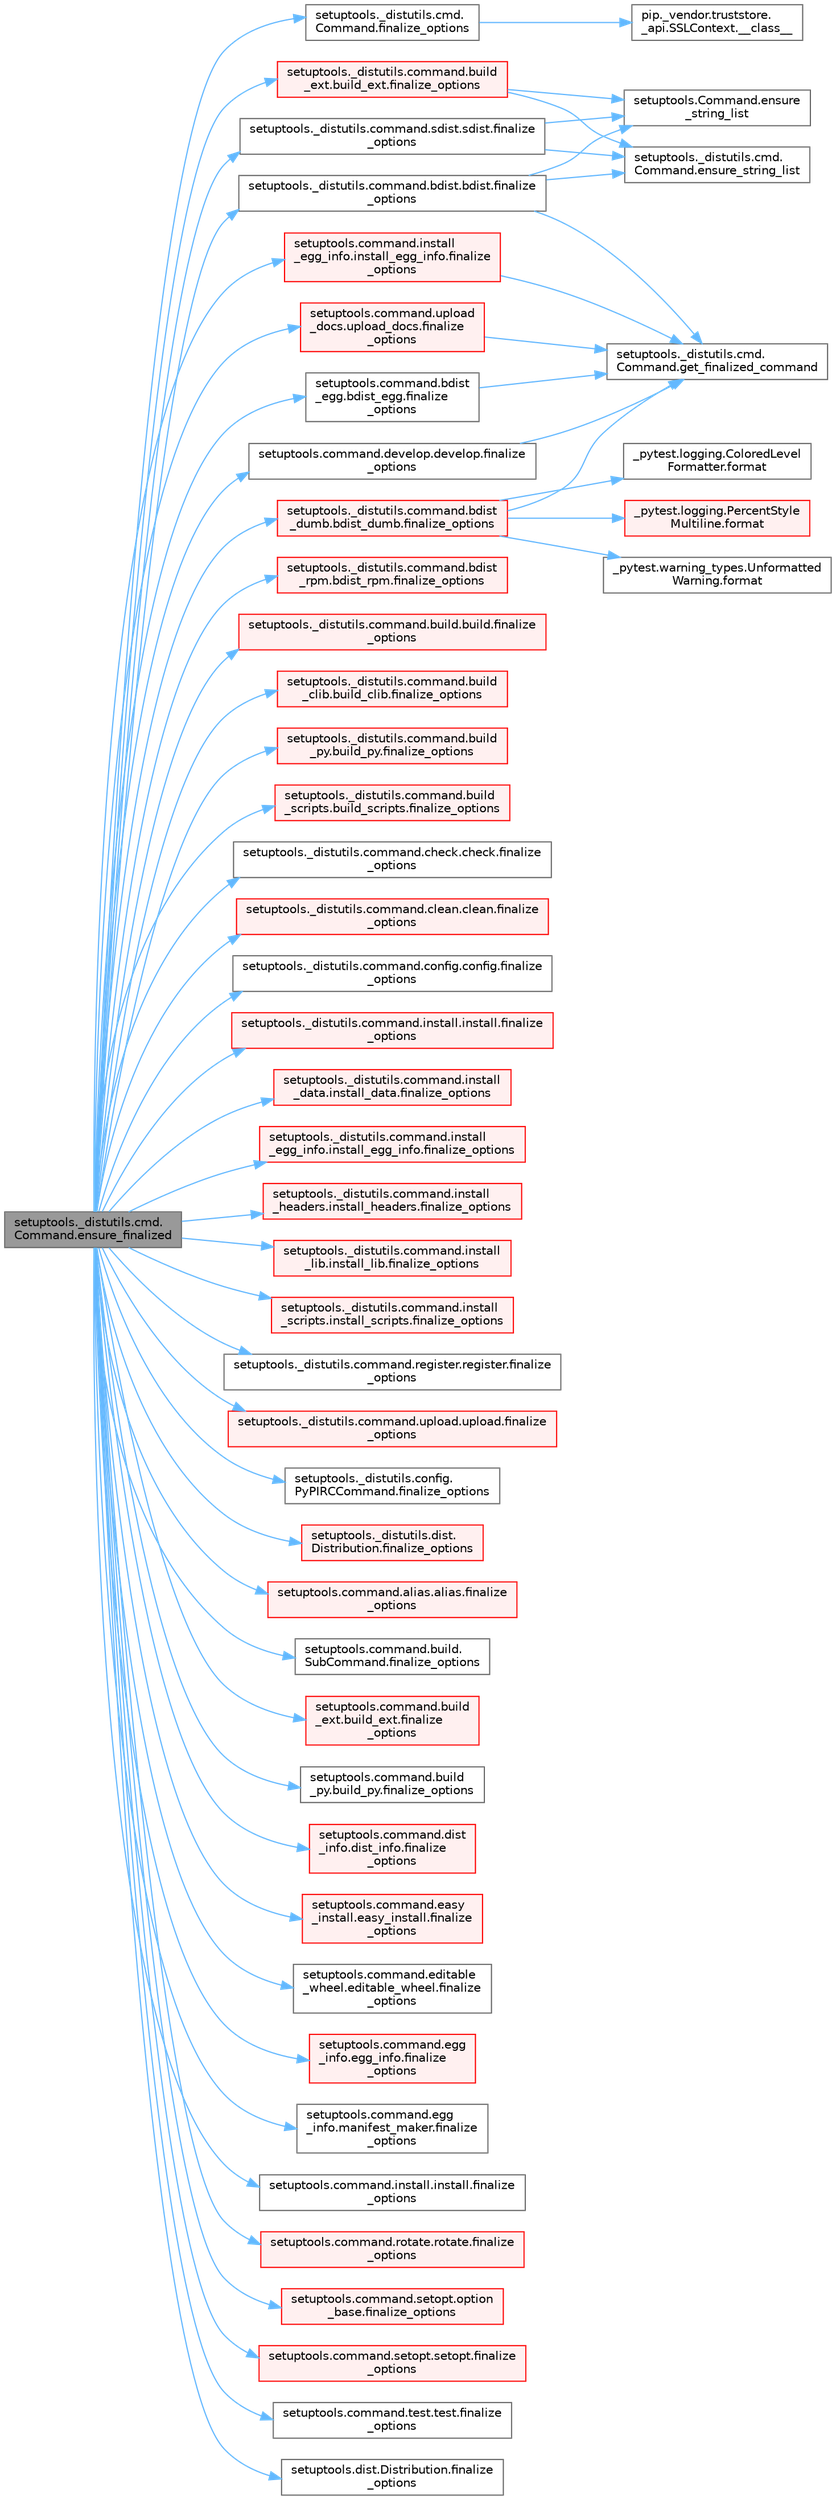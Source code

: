 digraph "setuptools._distutils.cmd.Command.ensure_finalized"
{
 // LATEX_PDF_SIZE
  bgcolor="transparent";
  edge [fontname=Helvetica,fontsize=10,labelfontname=Helvetica,labelfontsize=10];
  node [fontname=Helvetica,fontsize=10,shape=box,height=0.2,width=0.4];
  rankdir="LR";
  Node1 [id="Node000001",label="setuptools._distutils.cmd.\lCommand.ensure_finalized",height=0.2,width=0.4,color="gray40", fillcolor="grey60", style="filled", fontcolor="black",tooltip=" "];
  Node1 -> Node2 [id="edge1_Node000001_Node000002",color="steelblue1",style="solid",tooltip=" "];
  Node2 [id="Node000002",label="setuptools._distutils.cmd.\lCommand.finalize_options",height=0.2,width=0.4,color="grey40", fillcolor="white", style="filled",URL="$classsetuptools_1_1__distutils_1_1cmd_1_1_command.html#a0b4fc345da1a721f22fe4cdabfb05408",tooltip=" "];
  Node2 -> Node3 [id="edge2_Node000002_Node000003",color="steelblue1",style="solid",tooltip=" "];
  Node3 [id="Node000003",label="pip._vendor.truststore.\l_api.SSLContext.__class__",height=0.2,width=0.4,color="grey40", fillcolor="white", style="filled",URL="$classpip_1_1__vendor_1_1truststore_1_1__api_1_1_s_s_l_context.html#a530861514f31eabaa3f513557d6e66de",tooltip=" "];
  Node1 -> Node4 [id="edge3_Node000001_Node000004",color="steelblue1",style="solid",tooltip=" "];
  Node4 [id="Node000004",label="setuptools._distutils.command.bdist.bdist.finalize\l_options",height=0.2,width=0.4,color="grey40", fillcolor="white", style="filled",URL="$classsetuptools_1_1__distutils_1_1command_1_1bdist_1_1bdist.html#abd1eb06dffa03d07ecb401a96a41f225",tooltip=" "];
  Node4 -> Node5 [id="edge4_Node000004_Node000005",color="steelblue1",style="solid",tooltip=" "];
  Node5 [id="Node000005",label="setuptools._distutils.cmd.\lCommand.ensure_string_list",height=0.2,width=0.4,color="grey40", fillcolor="white", style="filled",URL="$classsetuptools_1_1__distutils_1_1cmd_1_1_command.html#a4f9dba7dbb3dfd26d21428f958ad17ed",tooltip=" "];
  Node4 -> Node6 [id="edge5_Node000004_Node000006",color="steelblue1",style="solid",tooltip=" "];
  Node6 [id="Node000006",label="setuptools.Command.ensure\l_string_list",height=0.2,width=0.4,color="grey40", fillcolor="white", style="filled",URL="$classsetuptools_1_1_command.html#a57ba07315c2c0694aeea3b4d17d94bf7",tooltip=" "];
  Node4 -> Node7 [id="edge6_Node000004_Node000007",color="steelblue1",style="solid",tooltip=" "];
  Node7 [id="Node000007",label="setuptools._distutils.cmd.\lCommand.get_finalized_command",height=0.2,width=0.4,color="grey40", fillcolor="white", style="filled",URL="$classsetuptools_1_1__distutils_1_1cmd_1_1_command.html#a6f8fd576b884ae94811fc896a77e13a2",tooltip=" "];
  Node1 -> Node8 [id="edge7_Node000001_Node000008",color="steelblue1",style="solid",tooltip=" "];
  Node8 [id="Node000008",label="setuptools._distutils.command.bdist\l_dumb.bdist_dumb.finalize_options",height=0.2,width=0.4,color="red", fillcolor="#FFF0F0", style="filled",URL="$classsetuptools_1_1__distutils_1_1command_1_1bdist__dumb_1_1bdist__dumb.html#a5c59784dbb6b042d048b222bf21b617b",tooltip=" "];
  Node8 -> Node9 [id="edge8_Node000008_Node000009",color="steelblue1",style="solid",tooltip=" "];
  Node9 [id="Node000009",label="_pytest.logging.ColoredLevel\lFormatter.format",height=0.2,width=0.4,color="grey40", fillcolor="white", style="filled",URL="$class__pytest_1_1logging_1_1_colored_level_formatter.html#a3154efa53ed22195e45e0ff6baa854ee",tooltip=" "];
  Node8 -> Node10 [id="edge9_Node000008_Node000010",color="steelblue1",style="solid",tooltip=" "];
  Node10 [id="Node000010",label="_pytest.logging.PercentStyle\lMultiline.format",height=0.2,width=0.4,color="red", fillcolor="#FFF0F0", style="filled",URL="$class__pytest_1_1logging_1_1_percent_style_multiline.html#abb14f6a8681d6c6d1d77ac62d0dec148",tooltip=" "];
  Node8 -> Node13 [id="edge10_Node000008_Node000013",color="steelblue1",style="solid",tooltip=" "];
  Node13 [id="Node000013",label="_pytest.warning_types.Unformatted\lWarning.format",height=0.2,width=0.4,color="grey40", fillcolor="white", style="filled",URL="$class__pytest_1_1warning__types_1_1_unformatted_warning.html#a458dc97de342e3ba4dbc8059a6f230a4",tooltip=" "];
  Node8 -> Node7 [id="edge11_Node000008_Node000007",color="steelblue1",style="solid",tooltip=" "];
  Node1 -> Node4533 [id="edge12_Node000001_Node004533",color="steelblue1",style="solid",tooltip=" "];
  Node4533 [id="Node004533",label="setuptools._distutils.command.bdist\l_rpm.bdist_rpm.finalize_options",height=0.2,width=0.4,color="red", fillcolor="#FFF0F0", style="filled",URL="$classsetuptools_1_1__distutils_1_1command_1_1bdist__rpm_1_1bdist__rpm.html#adb05f9370f8b76608c53652607eea7f3",tooltip=" "];
  Node1 -> Node4542 [id="edge13_Node000001_Node004542",color="steelblue1",style="solid",tooltip=" "];
  Node4542 [id="Node004542",label="setuptools._distutils.command.build.build.finalize\l_options",height=0.2,width=0.4,color="red", fillcolor="#FFF0F0", style="filled",URL="$classsetuptools_1_1__distutils_1_1command_1_1build_1_1build.html#a5c841fcac8e95ac7409e7a60eba1e84d",tooltip=" "];
  Node1 -> Node4544 [id="edge14_Node000001_Node004544",color="steelblue1",style="solid",tooltip=" "];
  Node4544 [id="Node004544",label="setuptools._distutils.command.build\l_clib.build_clib.finalize_options",height=0.2,width=0.4,color="red", fillcolor="#FFF0F0", style="filled",URL="$classsetuptools_1_1__distutils_1_1command_1_1build__clib_1_1build__clib.html#a665805b5e38c8faf05f2b73fcb137ddc",tooltip=" "];
  Node1 -> Node4546 [id="edge15_Node000001_Node004546",color="steelblue1",style="solid",tooltip=" "];
  Node4546 [id="Node004546",label="setuptools._distutils.command.build\l_ext.build_ext.finalize_options",height=0.2,width=0.4,color="red", fillcolor="#FFF0F0", style="filled",URL="$classsetuptools_1_1__distutils_1_1command_1_1build__ext_1_1build__ext.html#aa075f7186fa8165665f5896daa6fb8eb",tooltip=" "];
  Node4546 -> Node5 [id="edge16_Node004546_Node000005",color="steelblue1",style="solid",tooltip=" "];
  Node4546 -> Node6 [id="edge17_Node004546_Node000006",color="steelblue1",style="solid",tooltip=" "];
  Node1 -> Node4563 [id="edge18_Node000001_Node004563",color="steelblue1",style="solid",tooltip=" "];
  Node4563 [id="Node004563",label="setuptools._distutils.command.build\l_py.build_py.finalize_options",height=0.2,width=0.4,color="red", fillcolor="#FFF0F0", style="filled",URL="$classsetuptools_1_1__distutils_1_1command_1_1build__py_1_1build__py.html#a81dc494aa882cc7ae57fa1f973cafa2c",tooltip=" "];
  Node1 -> Node4564 [id="edge19_Node000001_Node004564",color="steelblue1",style="solid",tooltip=" "];
  Node4564 [id="Node004564",label="setuptools._distutils.command.build\l_scripts.build_scripts.finalize_options",height=0.2,width=0.4,color="red", fillcolor="#FFF0F0", style="filled",URL="$classsetuptools_1_1__distutils_1_1command_1_1build__scripts_1_1build__scripts.html#aeb0cf060a8c86f18f82b9ccdfd6ca9e9",tooltip=" "];
  Node1 -> Node4565 [id="edge20_Node000001_Node004565",color="steelblue1",style="solid",tooltip=" "];
  Node4565 [id="Node004565",label="setuptools._distutils.command.check.check.finalize\l_options",height=0.2,width=0.4,color="grey40", fillcolor="white", style="filled",URL="$classsetuptools_1_1__distutils_1_1command_1_1check_1_1check.html#aca590c12647a3f5ca7b9552841c7b070",tooltip=" "];
  Node1 -> Node4566 [id="edge21_Node000001_Node004566",color="steelblue1",style="solid",tooltip=" "];
  Node4566 [id="Node004566",label="setuptools._distutils.command.clean.clean.finalize\l_options",height=0.2,width=0.4,color="red", fillcolor="#FFF0F0", style="filled",URL="$classsetuptools_1_1__distutils_1_1command_1_1clean_1_1clean.html#a1c5e6273ff9d007b3f61949b0ecacc3c",tooltip=" "];
  Node1 -> Node4567 [id="edge22_Node000001_Node004567",color="steelblue1",style="solid",tooltip=" "];
  Node4567 [id="Node004567",label="setuptools._distutils.command.config.config.finalize\l_options",height=0.2,width=0.4,color="grey40", fillcolor="white", style="filled",URL="$classsetuptools_1_1__distutils_1_1command_1_1config_1_1config.html#a9f2682424576bfd474d76f3331c9944a",tooltip=" "];
  Node1 -> Node4568 [id="edge23_Node000001_Node004568",color="steelblue1",style="solid",tooltip=" "];
  Node4568 [id="Node004568",label="setuptools._distutils.command.install.install.finalize\l_options",height=0.2,width=0.4,color="red", fillcolor="#FFF0F0", style="filled",URL="$classsetuptools_1_1__distutils_1_1command_1_1install_1_1install.html#aa60b887397a30b3d30f454bddaa1b614",tooltip=" "];
  Node1 -> Node4585 [id="edge24_Node000001_Node004585",color="steelblue1",style="solid",tooltip=" "];
  Node4585 [id="Node004585",label="setuptools._distutils.command.install\l_data.install_data.finalize_options",height=0.2,width=0.4,color="red", fillcolor="#FFF0F0", style="filled",URL="$classsetuptools_1_1__distutils_1_1command_1_1install__data_1_1install__data.html#acb26d24fcc73c247d5414219b3a4847b",tooltip=" "];
  Node1 -> Node4586 [id="edge25_Node000001_Node004586",color="steelblue1",style="solid",tooltip=" "];
  Node4586 [id="Node004586",label="setuptools._distutils.command.install\l_egg_info.install_egg_info.finalize_options",height=0.2,width=0.4,color="red", fillcolor="#FFF0F0", style="filled",URL="$classsetuptools_1_1__distutils_1_1command_1_1install__egg__info_1_1install__egg__info.html#af1ea76ff983df3cbc355b53997bfbf8b",tooltip=" "];
  Node1 -> Node4587 [id="edge26_Node000001_Node004587",color="steelblue1",style="solid",tooltip=" "];
  Node4587 [id="Node004587",label="setuptools._distutils.command.install\l_headers.install_headers.finalize_options",height=0.2,width=0.4,color="red", fillcolor="#FFF0F0", style="filled",URL="$classsetuptools_1_1__distutils_1_1command_1_1install__headers_1_1install__headers.html#a5a5f22ce4ebcbcf0fa1bdd8afb6051dd",tooltip=" "];
  Node1 -> Node4588 [id="edge27_Node000001_Node004588",color="steelblue1",style="solid",tooltip=" "];
  Node4588 [id="Node004588",label="setuptools._distutils.command.install\l_lib.install_lib.finalize_options",height=0.2,width=0.4,color="red", fillcolor="#FFF0F0", style="filled",URL="$classsetuptools_1_1__distutils_1_1command_1_1install__lib_1_1install__lib.html#abb9291d426ff7961acb24deb0e029ce4",tooltip=" "];
  Node1 -> Node4611 [id="edge28_Node000001_Node004611",color="steelblue1",style="solid",tooltip=" "];
  Node4611 [id="Node004611",label="setuptools._distutils.command.install\l_scripts.install_scripts.finalize_options",height=0.2,width=0.4,color="red", fillcolor="#FFF0F0", style="filled",URL="$classsetuptools_1_1__distutils_1_1command_1_1install__scripts_1_1install__scripts.html#aa9e7b476687e7b2088474c15c320442f",tooltip=" "];
  Node1 -> Node4612 [id="edge29_Node000001_Node004612",color="steelblue1",style="solid",tooltip=" "];
  Node4612 [id="Node004612",label="setuptools._distutils.command.register.register.finalize\l_options",height=0.2,width=0.4,color="grey40", fillcolor="white", style="filled",URL="$classsetuptools_1_1__distutils_1_1command_1_1register_1_1register.html#ab6680520d1eabb30e11e0e0f6c850c16",tooltip=" "];
  Node1 -> Node4613 [id="edge30_Node000001_Node004613",color="steelblue1",style="solid",tooltip=" "];
  Node4613 [id="Node004613",label="setuptools._distutils.command.sdist.sdist.finalize\l_options",height=0.2,width=0.4,color="grey40", fillcolor="white", style="filled",URL="$classsetuptools_1_1__distutils_1_1command_1_1sdist_1_1sdist.html#a792e76d34155659f42e7b90418123931",tooltip=" "];
  Node4613 -> Node5 [id="edge31_Node004613_Node000005",color="steelblue1",style="solid",tooltip=" "];
  Node4613 -> Node6 [id="edge32_Node004613_Node000006",color="steelblue1",style="solid",tooltip=" "];
  Node1 -> Node4614 [id="edge33_Node000001_Node004614",color="steelblue1",style="solid",tooltip=" "];
  Node4614 [id="Node004614",label="setuptools._distutils.command.upload.upload.finalize\l_options",height=0.2,width=0.4,color="red", fillcolor="#FFF0F0", style="filled",URL="$classsetuptools_1_1__distutils_1_1command_1_1upload_1_1upload.html#a9c94c240a676c164b8b18a141bc48c4c",tooltip=" "];
  Node1 -> Node7012 [id="edge34_Node000001_Node007012",color="steelblue1",style="solid",tooltip=" "];
  Node7012 [id="Node007012",label="setuptools._distutils.config.\lPyPIRCCommand.finalize_options",height=0.2,width=0.4,color="grey40", fillcolor="white", style="filled",URL="$classsetuptools_1_1__distutils_1_1config_1_1_py_p_i_r_c_command.html#ac396e24b1000e040db954860a4c5f11a",tooltip=" "];
  Node1 -> Node7013 [id="edge35_Node000001_Node007013",color="steelblue1",style="solid",tooltip=" "];
  Node7013 [id="Node007013",label="setuptools._distutils.dist.\lDistribution.finalize_options",height=0.2,width=0.4,color="red", fillcolor="#FFF0F0", style="filled",URL="$classsetuptools_1_1__distutils_1_1dist_1_1_distribution.html#a907177e8ce492338e65227e2389f3f24",tooltip=" "];
  Node1 -> Node7014 [id="edge36_Node000001_Node007014",color="steelblue1",style="solid",tooltip=" "];
  Node7014 [id="Node007014",label="setuptools.command.alias.alias.finalize\l_options",height=0.2,width=0.4,color="red", fillcolor="#FFF0F0", style="filled",URL="$classsetuptools_1_1command_1_1alias_1_1alias.html#ab21471fdc6ebd50f1fcc399a810c5627",tooltip=" "];
  Node1 -> Node7033 [id="edge37_Node000001_Node007033",color="steelblue1",style="solid",tooltip=" "];
  Node7033 [id="Node007033",label="setuptools.command.bdist\l_egg.bdist_egg.finalize\l_options",height=0.2,width=0.4,color="grey40", fillcolor="white", style="filled",URL="$classsetuptools_1_1command_1_1bdist__egg_1_1bdist__egg.html#abd8da03cb1197c75b70bcf861de3477f",tooltip=" "];
  Node7033 -> Node7 [id="edge38_Node007033_Node000007",color="steelblue1",style="solid",tooltip=" "];
  Node1 -> Node7034 [id="edge39_Node000001_Node007034",color="steelblue1",style="solid",tooltip=" "];
  Node7034 [id="Node007034",label="setuptools.command.build.\lSubCommand.finalize_options",height=0.2,width=0.4,color="grey40", fillcolor="white", style="filled",URL="$classsetuptools_1_1command_1_1build_1_1_sub_command.html#af10d4809e4c3a3fd4ca0eae4afacb254",tooltip=" "];
  Node1 -> Node7035 [id="edge40_Node000001_Node007035",color="steelblue1",style="solid",tooltip=" "];
  Node7035 [id="Node007035",label="setuptools.command.build\l_ext.build_ext.finalize\l_options",height=0.2,width=0.4,color="red", fillcolor="#FFF0F0", style="filled",URL="$classsetuptools_1_1command_1_1build__ext_1_1build__ext.html#aa012ff067120658b1111093b4121ac0c",tooltip=" "];
  Node1 -> Node7043 [id="edge41_Node000001_Node007043",color="steelblue1",style="solid",tooltip=" "];
  Node7043 [id="Node007043",label="setuptools.command.build\l_py.build_py.finalize_options",height=0.2,width=0.4,color="grey40", fillcolor="white", style="filled",URL="$classsetuptools_1_1command_1_1build__py_1_1build__py.html#a529ad7b43e7e19f1b6e0359b1607be44",tooltip=" "];
  Node1 -> Node7044 [id="edge42_Node000001_Node007044",color="steelblue1",style="solid",tooltip=" "];
  Node7044 [id="Node007044",label="setuptools.command.develop.develop.finalize\l_options",height=0.2,width=0.4,color="grey40", fillcolor="white", style="filled",URL="$classsetuptools_1_1command_1_1develop_1_1develop.html#a04cfe8562edb332a129c2c4f9bfd73ea",tooltip=" "];
  Node7044 -> Node7 [id="edge43_Node007044_Node000007",color="steelblue1",style="solid",tooltip=" "];
  Node1 -> Node7045 [id="edge44_Node000001_Node007045",color="steelblue1",style="solid",tooltip=" "];
  Node7045 [id="Node007045",label="setuptools.command.dist\l_info.dist_info.finalize\l_options",height=0.2,width=0.4,color="red", fillcolor="#FFF0F0", style="filled",URL="$classsetuptools_1_1command_1_1dist__info_1_1dist__info.html#a1d2714e2ca4129b5b846f52e4c8e3a64",tooltip=" "];
  Node1 -> Node7049 [id="edge45_Node000001_Node007049",color="steelblue1",style="solid",tooltip=" "];
  Node7049 [id="Node007049",label="setuptools.command.easy\l_install.easy_install.finalize\l_options",height=0.2,width=0.4,color="red", fillcolor="#FFF0F0", style="filled",URL="$classsetuptools_1_1command_1_1easy__install_1_1easy__install.html#a66bc28801c39ae65342cc621450d91d6",tooltip=" "];
  Node1 -> Node7051 [id="edge46_Node000001_Node007051",color="steelblue1",style="solid",tooltip=" "];
  Node7051 [id="Node007051",label="setuptools.command.editable\l_wheel.editable_wheel.finalize\l_options",height=0.2,width=0.4,color="grey40", fillcolor="white", style="filled",URL="$classsetuptools_1_1command_1_1editable__wheel_1_1editable__wheel.html#a4fc789d174fca72dc8e1bf1fea8c5fbc",tooltip=" "];
  Node1 -> Node7052 [id="edge47_Node000001_Node007052",color="steelblue1",style="solid",tooltip=" "];
  Node7052 [id="Node007052",label="setuptools.command.egg\l_info.egg_info.finalize\l_options",height=0.2,width=0.4,color="red", fillcolor="#FFF0F0", style="filled",URL="$classsetuptools_1_1command_1_1egg__info_1_1egg__info.html#a8974e1050e117968adb002e7607d4368",tooltip=" "];
  Node1 -> Node7063 [id="edge48_Node000001_Node007063",color="steelblue1",style="solid",tooltip=" "];
  Node7063 [id="Node007063",label="setuptools.command.egg\l_info.manifest_maker.finalize\l_options",height=0.2,width=0.4,color="grey40", fillcolor="white", style="filled",URL="$classsetuptools_1_1command_1_1egg__info_1_1manifest__maker.html#a710d45ce49ff88d2776764a7f454a24d",tooltip=" "];
  Node1 -> Node7064 [id="edge49_Node000001_Node007064",color="steelblue1",style="solid",tooltip=" "];
  Node7064 [id="Node007064",label="setuptools.command.install.install.finalize\l_options",height=0.2,width=0.4,color="grey40", fillcolor="white", style="filled",URL="$classsetuptools_1_1command_1_1install_1_1install.html#a95851fac747953f4bf5c7bb179277ed5",tooltip=" "];
  Node1 -> Node7065 [id="edge50_Node000001_Node007065",color="steelblue1",style="solid",tooltip=" "];
  Node7065 [id="Node007065",label="setuptools.command.install\l_egg_info.install_egg_info.finalize\l_options",height=0.2,width=0.4,color="red", fillcolor="#FFF0F0", style="filled",URL="$classsetuptools_1_1command_1_1install__egg__info_1_1install__egg__info.html#acdd13e3a84b38e62f9cf0b504095a655",tooltip=" "];
  Node7065 -> Node7 [id="edge51_Node007065_Node000007",color="steelblue1",style="solid",tooltip=" "];
  Node1 -> Node7066 [id="edge52_Node000001_Node007066",color="steelblue1",style="solid",tooltip=" "];
  Node7066 [id="Node007066",label="setuptools.command.rotate.rotate.finalize\l_options",height=0.2,width=0.4,color="red", fillcolor="#FFF0F0", style="filled",URL="$classsetuptools_1_1command_1_1rotate_1_1rotate.html#aed1e56d8e1336d87779bac825e8d8f72",tooltip=" "];
  Node1 -> Node7067 [id="edge53_Node000001_Node007067",color="steelblue1",style="solid",tooltip=" "];
  Node7067 [id="Node007067",label="setuptools.command.setopt.option\l_base.finalize_options",height=0.2,width=0.4,color="red", fillcolor="#FFF0F0", style="filled",URL="$classsetuptools_1_1command_1_1setopt_1_1option__base.html#a43b3749bfce2c4a8b00663b6f6bc124d",tooltip=" "];
  Node1 -> Node7068 [id="edge54_Node000001_Node007068",color="steelblue1",style="solid",tooltip=" "];
  Node7068 [id="Node007068",label="setuptools.command.setopt.setopt.finalize\l_options",height=0.2,width=0.4,color="red", fillcolor="#FFF0F0", style="filled",URL="$classsetuptools_1_1command_1_1setopt_1_1setopt.html#a58f0fcd27a26f1c32d24ee064878fc5c",tooltip=" "];
  Node1 -> Node7073 [id="edge55_Node000001_Node007073",color="steelblue1",style="solid",tooltip=" "];
  Node7073 [id="Node007073",label="setuptools.command.test.test.finalize\l_options",height=0.2,width=0.4,color="grey40", fillcolor="white", style="filled",URL="$classsetuptools_1_1command_1_1test_1_1test.html#a75b5ad83067f77b1caf635843f26d55a",tooltip=" "];
  Node1 -> Node7074 [id="edge56_Node000001_Node007074",color="steelblue1",style="solid",tooltip=" "];
  Node7074 [id="Node007074",label="setuptools.command.upload\l_docs.upload_docs.finalize\l_options",height=0.2,width=0.4,color="red", fillcolor="#FFF0F0", style="filled",URL="$classsetuptools_1_1command_1_1upload__docs_1_1upload__docs.html#a09f271a08732f639bc6911807313ea0e",tooltip=" "];
  Node7074 -> Node7 [id="edge57_Node007074_Node000007",color="steelblue1",style="solid",tooltip=" "];
  Node1 -> Node7078 [id="edge58_Node000001_Node007078",color="steelblue1",style="solid",tooltip=" "];
  Node7078 [id="Node007078",label="setuptools.dist.Distribution.finalize\l_options",height=0.2,width=0.4,color="grey40", fillcolor="white", style="filled",URL="$classsetuptools_1_1dist_1_1_distribution.html#aa44a17f5d381c76ff3d8623afc3a0d91",tooltip=" "];
}
